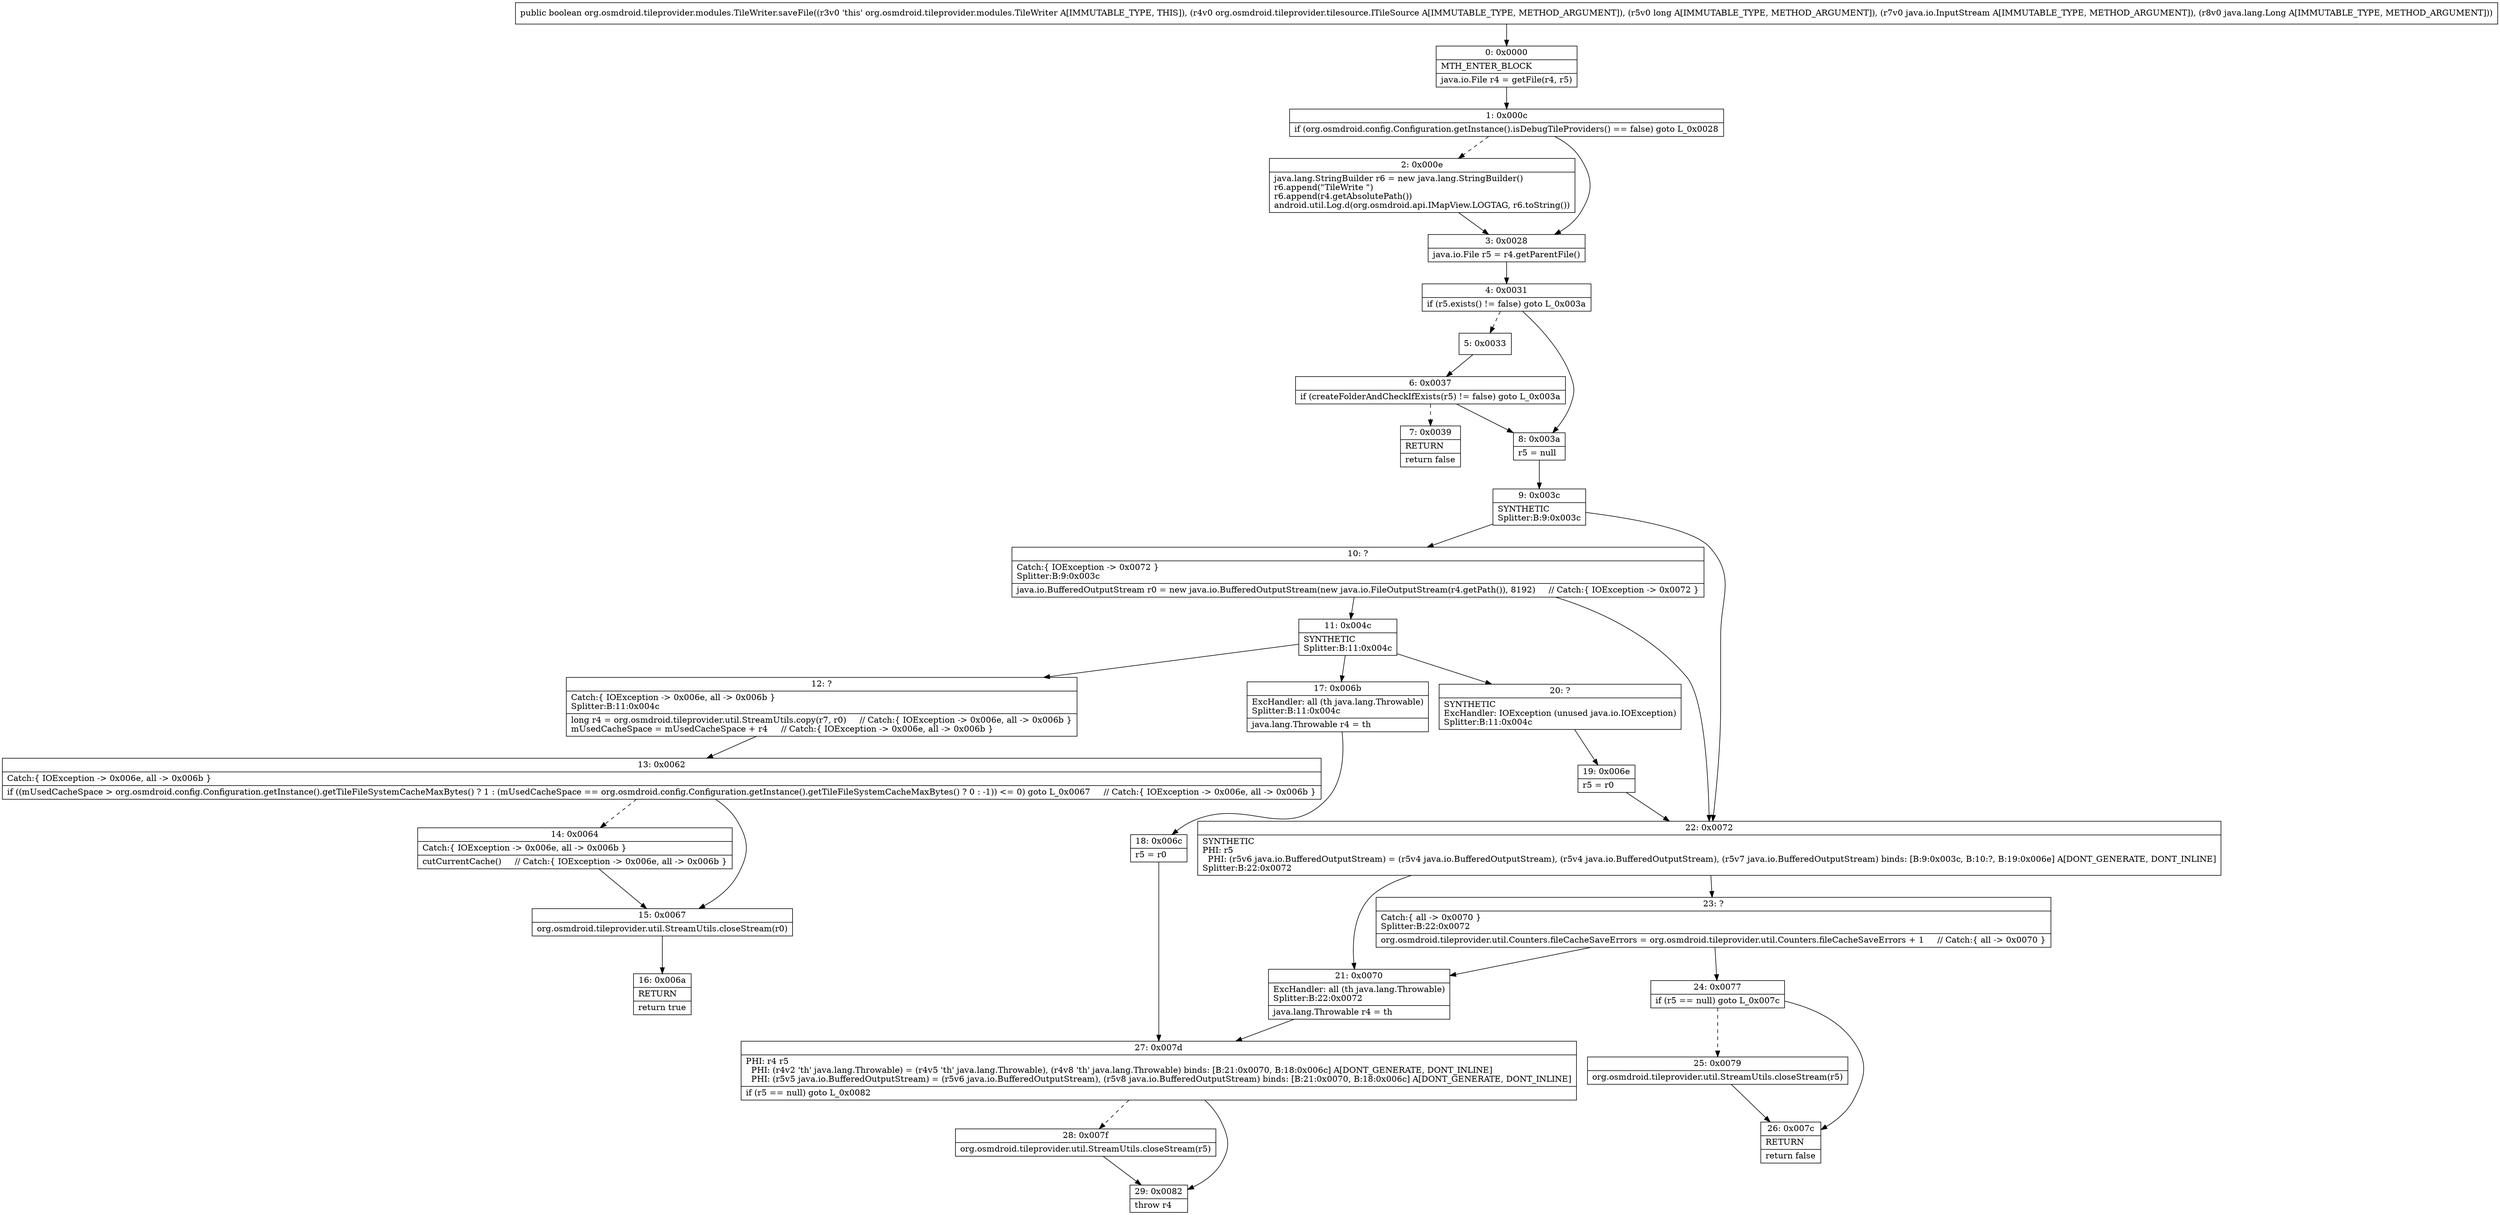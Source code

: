digraph "CFG fororg.osmdroid.tileprovider.modules.TileWriter.saveFile(Lorg\/osmdroid\/tileprovider\/tilesource\/ITileSource;JLjava\/io\/InputStream;Ljava\/lang\/Long;)Z" {
Node_0 [shape=record,label="{0\:\ 0x0000|MTH_ENTER_BLOCK\l|java.io.File r4 = getFile(r4, r5)\l}"];
Node_1 [shape=record,label="{1\:\ 0x000c|if (org.osmdroid.config.Configuration.getInstance().isDebugTileProviders() == false) goto L_0x0028\l}"];
Node_2 [shape=record,label="{2\:\ 0x000e|java.lang.StringBuilder r6 = new java.lang.StringBuilder()\lr6.append(\"TileWrite \")\lr6.append(r4.getAbsolutePath())\landroid.util.Log.d(org.osmdroid.api.IMapView.LOGTAG, r6.toString())\l}"];
Node_3 [shape=record,label="{3\:\ 0x0028|java.io.File r5 = r4.getParentFile()\l}"];
Node_4 [shape=record,label="{4\:\ 0x0031|if (r5.exists() != false) goto L_0x003a\l}"];
Node_5 [shape=record,label="{5\:\ 0x0033}"];
Node_6 [shape=record,label="{6\:\ 0x0037|if (createFolderAndCheckIfExists(r5) != false) goto L_0x003a\l}"];
Node_7 [shape=record,label="{7\:\ 0x0039|RETURN\l|return false\l}"];
Node_8 [shape=record,label="{8\:\ 0x003a|r5 = null\l}"];
Node_9 [shape=record,label="{9\:\ 0x003c|SYNTHETIC\lSplitter:B:9:0x003c\l}"];
Node_10 [shape=record,label="{10\:\ ?|Catch:\{ IOException \-\> 0x0072 \}\lSplitter:B:9:0x003c\l|java.io.BufferedOutputStream r0 = new java.io.BufferedOutputStream(new java.io.FileOutputStream(r4.getPath()), 8192)     \/\/ Catch:\{ IOException \-\> 0x0072 \}\l}"];
Node_11 [shape=record,label="{11\:\ 0x004c|SYNTHETIC\lSplitter:B:11:0x004c\l}"];
Node_12 [shape=record,label="{12\:\ ?|Catch:\{ IOException \-\> 0x006e, all \-\> 0x006b \}\lSplitter:B:11:0x004c\l|long r4 = org.osmdroid.tileprovider.util.StreamUtils.copy(r7, r0)     \/\/ Catch:\{ IOException \-\> 0x006e, all \-\> 0x006b \}\lmUsedCacheSpace = mUsedCacheSpace + r4     \/\/ Catch:\{ IOException \-\> 0x006e, all \-\> 0x006b \}\l}"];
Node_13 [shape=record,label="{13\:\ 0x0062|Catch:\{ IOException \-\> 0x006e, all \-\> 0x006b \}\l|if ((mUsedCacheSpace \> org.osmdroid.config.Configuration.getInstance().getTileFileSystemCacheMaxBytes() ? 1 : (mUsedCacheSpace == org.osmdroid.config.Configuration.getInstance().getTileFileSystemCacheMaxBytes() ? 0 : \-1)) \<= 0) goto L_0x0067     \/\/ Catch:\{ IOException \-\> 0x006e, all \-\> 0x006b \}\l}"];
Node_14 [shape=record,label="{14\:\ 0x0064|Catch:\{ IOException \-\> 0x006e, all \-\> 0x006b \}\l|cutCurrentCache()     \/\/ Catch:\{ IOException \-\> 0x006e, all \-\> 0x006b \}\l}"];
Node_15 [shape=record,label="{15\:\ 0x0067|org.osmdroid.tileprovider.util.StreamUtils.closeStream(r0)\l}"];
Node_16 [shape=record,label="{16\:\ 0x006a|RETURN\l|return true\l}"];
Node_17 [shape=record,label="{17\:\ 0x006b|ExcHandler: all (th java.lang.Throwable)\lSplitter:B:11:0x004c\l|java.lang.Throwable r4 = th\l}"];
Node_18 [shape=record,label="{18\:\ 0x006c|r5 = r0\l}"];
Node_19 [shape=record,label="{19\:\ 0x006e|r5 = r0\l}"];
Node_20 [shape=record,label="{20\:\ ?|SYNTHETIC\lExcHandler: IOException (unused java.io.IOException)\lSplitter:B:11:0x004c\l}"];
Node_21 [shape=record,label="{21\:\ 0x0070|ExcHandler: all (th java.lang.Throwable)\lSplitter:B:22:0x0072\l|java.lang.Throwable r4 = th\l}"];
Node_22 [shape=record,label="{22\:\ 0x0072|SYNTHETIC\lPHI: r5 \l  PHI: (r5v6 java.io.BufferedOutputStream) = (r5v4 java.io.BufferedOutputStream), (r5v4 java.io.BufferedOutputStream), (r5v7 java.io.BufferedOutputStream) binds: [B:9:0x003c, B:10:?, B:19:0x006e] A[DONT_GENERATE, DONT_INLINE]\lSplitter:B:22:0x0072\l}"];
Node_23 [shape=record,label="{23\:\ ?|Catch:\{ all \-\> 0x0070 \}\lSplitter:B:22:0x0072\l|org.osmdroid.tileprovider.util.Counters.fileCacheSaveErrors = org.osmdroid.tileprovider.util.Counters.fileCacheSaveErrors + 1     \/\/ Catch:\{ all \-\> 0x0070 \}\l}"];
Node_24 [shape=record,label="{24\:\ 0x0077|if (r5 == null) goto L_0x007c\l}"];
Node_25 [shape=record,label="{25\:\ 0x0079|org.osmdroid.tileprovider.util.StreamUtils.closeStream(r5)\l}"];
Node_26 [shape=record,label="{26\:\ 0x007c|RETURN\l|return false\l}"];
Node_27 [shape=record,label="{27\:\ 0x007d|PHI: r4 r5 \l  PHI: (r4v2 'th' java.lang.Throwable) = (r4v5 'th' java.lang.Throwable), (r4v8 'th' java.lang.Throwable) binds: [B:21:0x0070, B:18:0x006c] A[DONT_GENERATE, DONT_INLINE]\l  PHI: (r5v5 java.io.BufferedOutputStream) = (r5v6 java.io.BufferedOutputStream), (r5v8 java.io.BufferedOutputStream) binds: [B:21:0x0070, B:18:0x006c] A[DONT_GENERATE, DONT_INLINE]\l|if (r5 == null) goto L_0x0082\l}"];
Node_28 [shape=record,label="{28\:\ 0x007f|org.osmdroid.tileprovider.util.StreamUtils.closeStream(r5)\l}"];
Node_29 [shape=record,label="{29\:\ 0x0082|throw r4\l}"];
MethodNode[shape=record,label="{public boolean org.osmdroid.tileprovider.modules.TileWriter.saveFile((r3v0 'this' org.osmdroid.tileprovider.modules.TileWriter A[IMMUTABLE_TYPE, THIS]), (r4v0 org.osmdroid.tileprovider.tilesource.ITileSource A[IMMUTABLE_TYPE, METHOD_ARGUMENT]), (r5v0 long A[IMMUTABLE_TYPE, METHOD_ARGUMENT]), (r7v0 java.io.InputStream A[IMMUTABLE_TYPE, METHOD_ARGUMENT]), (r8v0 java.lang.Long A[IMMUTABLE_TYPE, METHOD_ARGUMENT])) }"];
MethodNode -> Node_0;
Node_0 -> Node_1;
Node_1 -> Node_2[style=dashed];
Node_1 -> Node_3;
Node_2 -> Node_3;
Node_3 -> Node_4;
Node_4 -> Node_5[style=dashed];
Node_4 -> Node_8;
Node_5 -> Node_6;
Node_6 -> Node_7[style=dashed];
Node_6 -> Node_8;
Node_8 -> Node_9;
Node_9 -> Node_10;
Node_9 -> Node_22;
Node_10 -> Node_11;
Node_10 -> Node_22;
Node_11 -> Node_12;
Node_11 -> Node_20;
Node_11 -> Node_17;
Node_12 -> Node_13;
Node_13 -> Node_14[style=dashed];
Node_13 -> Node_15;
Node_14 -> Node_15;
Node_15 -> Node_16;
Node_17 -> Node_18;
Node_18 -> Node_27;
Node_19 -> Node_22;
Node_20 -> Node_19;
Node_21 -> Node_27;
Node_22 -> Node_23;
Node_22 -> Node_21;
Node_23 -> Node_24;
Node_23 -> Node_21;
Node_24 -> Node_25[style=dashed];
Node_24 -> Node_26;
Node_25 -> Node_26;
Node_27 -> Node_28[style=dashed];
Node_27 -> Node_29;
Node_28 -> Node_29;
}

